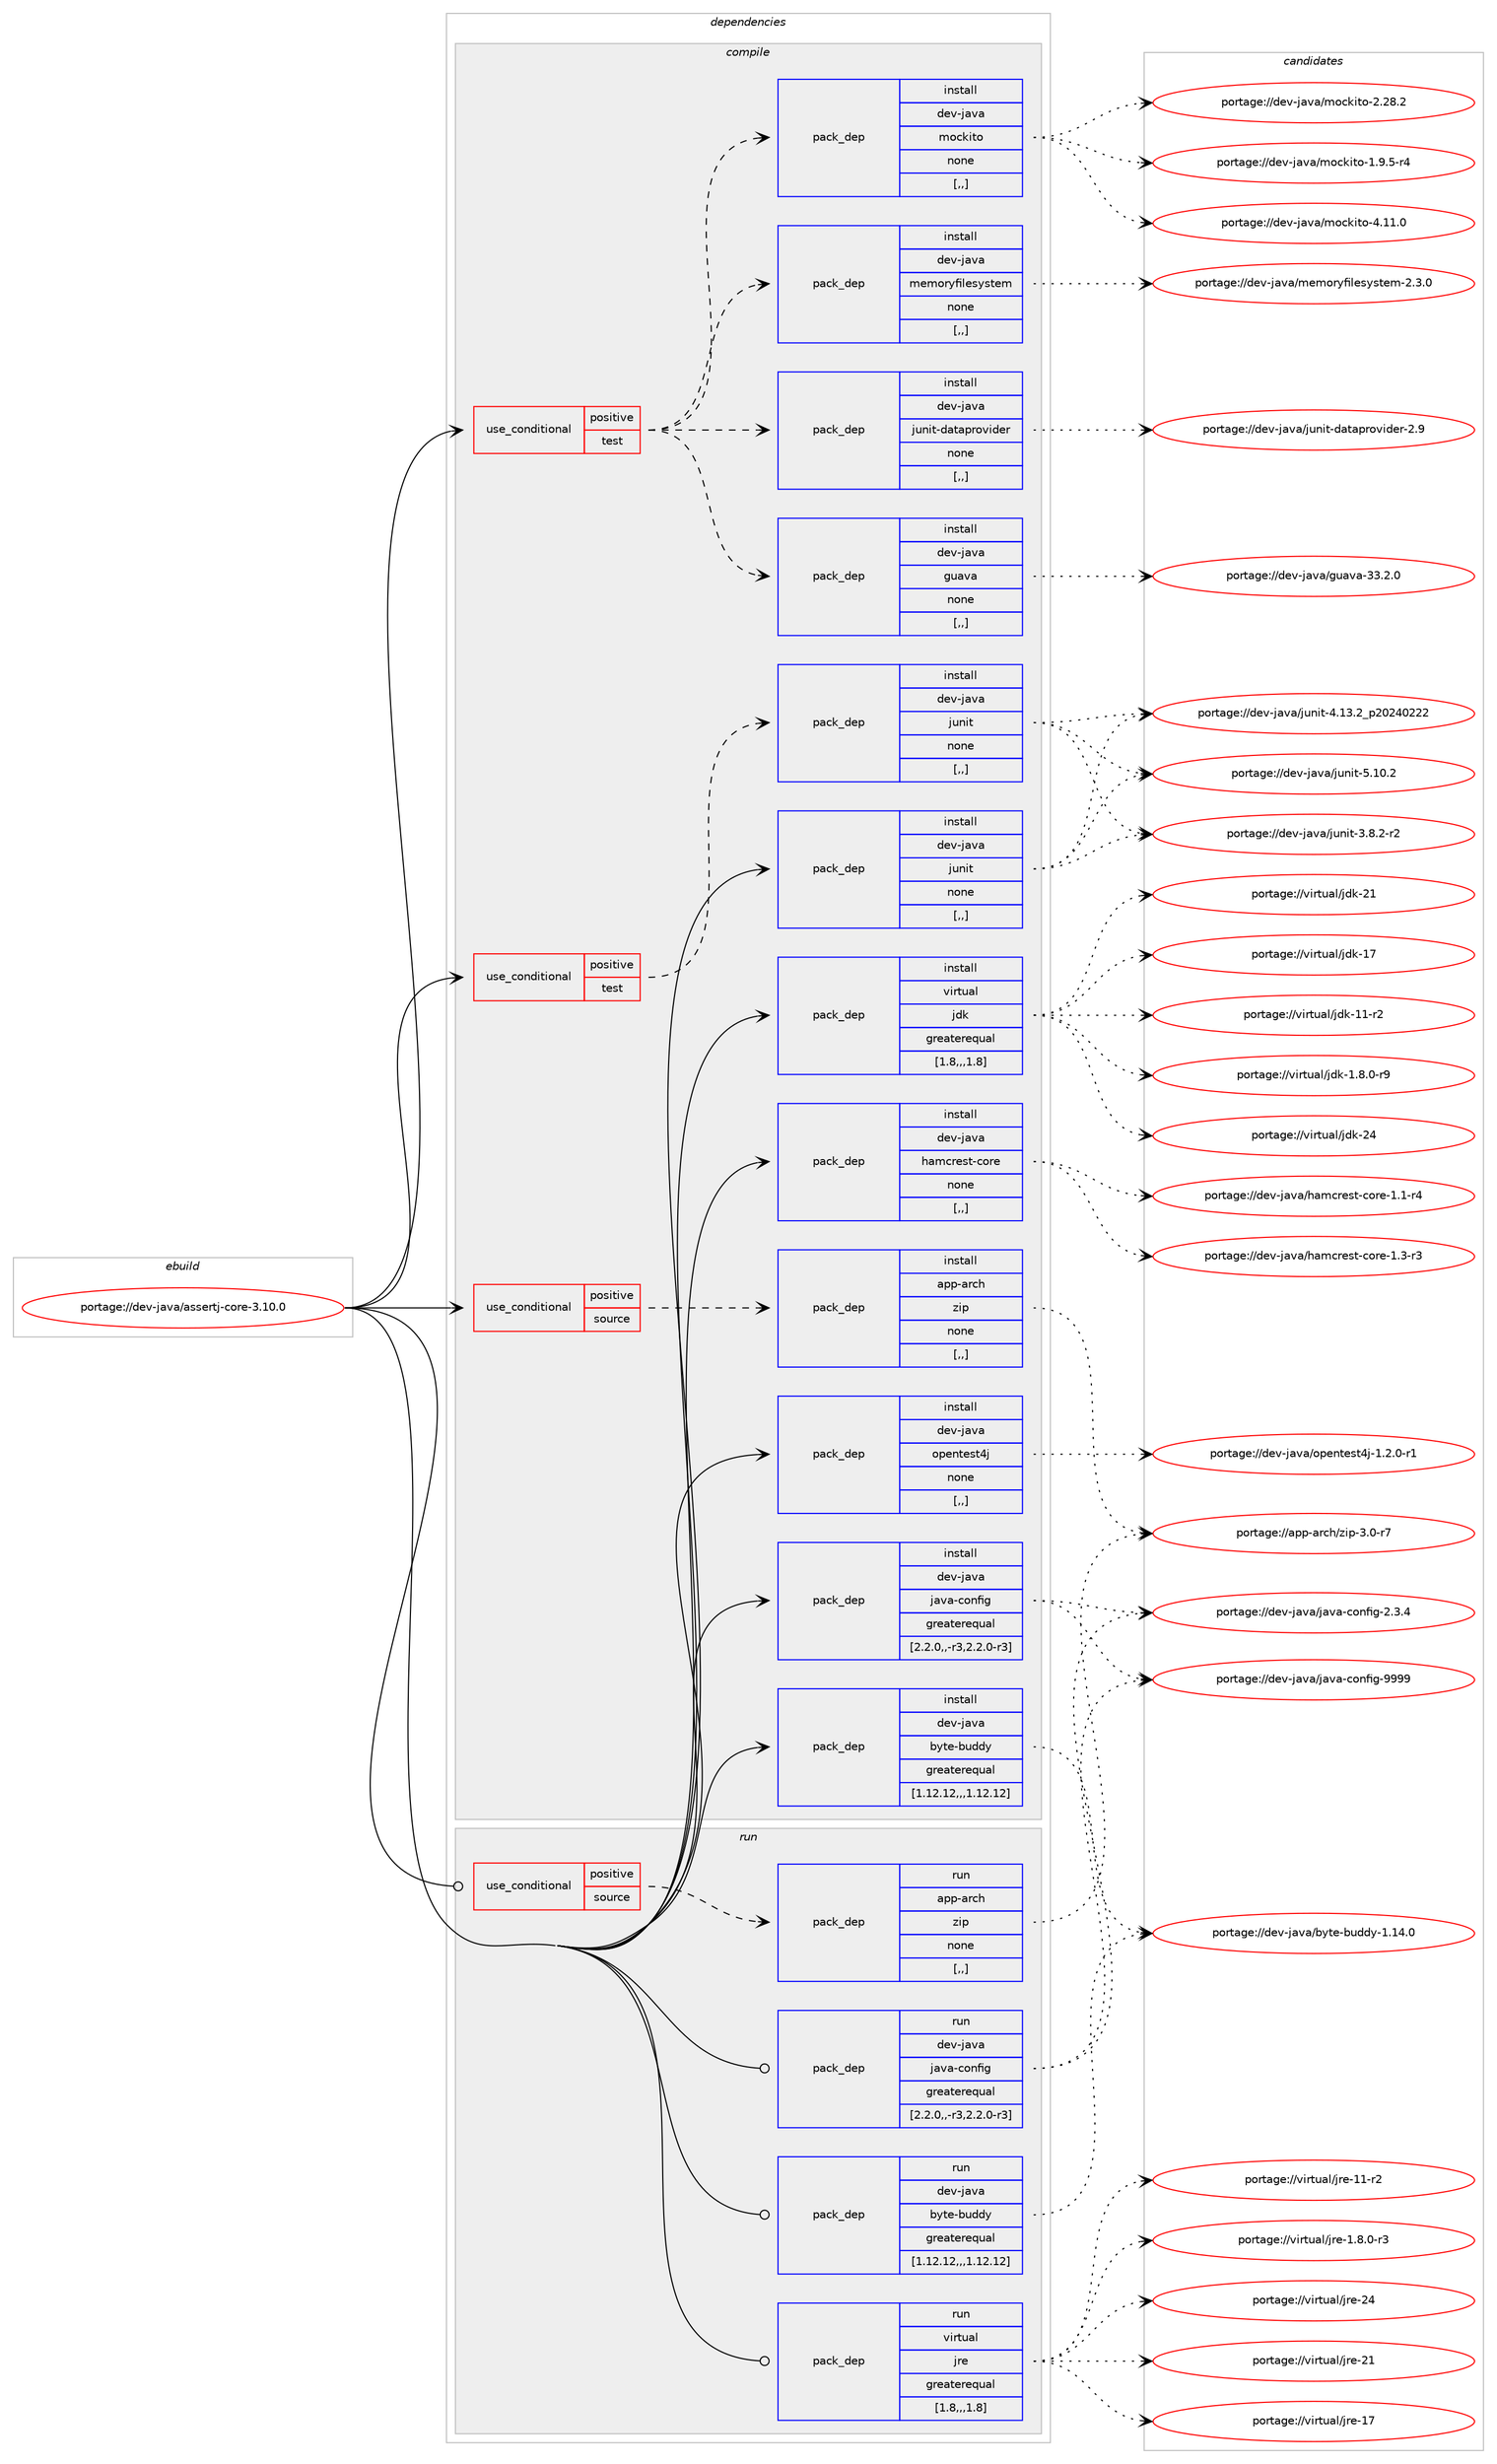 digraph prolog {

# *************
# Graph options
# *************

newrank=true;
concentrate=true;
compound=true;
graph [rankdir=LR,fontname=Helvetica,fontsize=10,ranksep=1.5];#, ranksep=2.5, nodesep=0.2];
edge  [arrowhead=vee];
node  [fontname=Helvetica,fontsize=10];

# **********
# The ebuild
# **********

subgraph cluster_leftcol {
color=gray;
label=<<i>ebuild</i>>;
id [label="portage://dev-java/assertj-core-3.10.0", color=red, width=4, href="../dev-java/assertj-core-3.10.0.svg"];
}

# ****************
# The dependencies
# ****************

subgraph cluster_midcol {
color=gray;
label=<<i>dependencies</i>>;
subgraph cluster_compile {
fillcolor="#eeeeee";
style=filled;
label=<<i>compile</i>>;
subgraph cond21468 {
dependency92825 [label=<<TABLE BORDER="0" CELLBORDER="1" CELLSPACING="0" CELLPADDING="4"><TR><TD ROWSPAN="3" CELLPADDING="10">use_conditional</TD></TR><TR><TD>positive</TD></TR><TR><TD>source</TD></TR></TABLE>>, shape=none, color=red];
subgraph pack70302 {
dependency92826 [label=<<TABLE BORDER="0" CELLBORDER="1" CELLSPACING="0" CELLPADDING="4" WIDTH="220"><TR><TD ROWSPAN="6" CELLPADDING="30">pack_dep</TD></TR><TR><TD WIDTH="110">install</TD></TR><TR><TD>app-arch</TD></TR><TR><TD>zip</TD></TR><TR><TD>none</TD></TR><TR><TD>[,,]</TD></TR></TABLE>>, shape=none, color=blue];
}
dependency92825:e -> dependency92826:w [weight=20,style="dashed",arrowhead="vee"];
}
id:e -> dependency92825:w [weight=20,style="solid",arrowhead="vee"];
subgraph cond21469 {
dependency92827 [label=<<TABLE BORDER="0" CELLBORDER="1" CELLSPACING="0" CELLPADDING="4"><TR><TD ROWSPAN="3" CELLPADDING="10">use_conditional</TD></TR><TR><TD>positive</TD></TR><TR><TD>test</TD></TR></TABLE>>, shape=none, color=red];
subgraph pack70303 {
dependency92828 [label=<<TABLE BORDER="0" CELLBORDER="1" CELLSPACING="0" CELLPADDING="4" WIDTH="220"><TR><TD ROWSPAN="6" CELLPADDING="30">pack_dep</TD></TR><TR><TD WIDTH="110">install</TD></TR><TR><TD>dev-java</TD></TR><TR><TD>guava</TD></TR><TR><TD>none</TD></TR><TR><TD>[,,]</TD></TR></TABLE>>, shape=none, color=blue];
}
dependency92827:e -> dependency92828:w [weight=20,style="dashed",arrowhead="vee"];
subgraph pack70304 {
dependency92829 [label=<<TABLE BORDER="0" CELLBORDER="1" CELLSPACING="0" CELLPADDING="4" WIDTH="220"><TR><TD ROWSPAN="6" CELLPADDING="30">pack_dep</TD></TR><TR><TD WIDTH="110">install</TD></TR><TR><TD>dev-java</TD></TR><TR><TD>junit-dataprovider</TD></TR><TR><TD>none</TD></TR><TR><TD>[,,]</TD></TR></TABLE>>, shape=none, color=blue];
}
dependency92827:e -> dependency92829:w [weight=20,style="dashed",arrowhead="vee"];
subgraph pack70305 {
dependency92830 [label=<<TABLE BORDER="0" CELLBORDER="1" CELLSPACING="0" CELLPADDING="4" WIDTH="220"><TR><TD ROWSPAN="6" CELLPADDING="30">pack_dep</TD></TR><TR><TD WIDTH="110">install</TD></TR><TR><TD>dev-java</TD></TR><TR><TD>memoryfilesystem</TD></TR><TR><TD>none</TD></TR><TR><TD>[,,]</TD></TR></TABLE>>, shape=none, color=blue];
}
dependency92827:e -> dependency92830:w [weight=20,style="dashed",arrowhead="vee"];
subgraph pack70306 {
dependency92831 [label=<<TABLE BORDER="0" CELLBORDER="1" CELLSPACING="0" CELLPADDING="4" WIDTH="220"><TR><TD ROWSPAN="6" CELLPADDING="30">pack_dep</TD></TR><TR><TD WIDTH="110">install</TD></TR><TR><TD>dev-java</TD></TR><TR><TD>mockito</TD></TR><TR><TD>none</TD></TR><TR><TD>[,,]</TD></TR></TABLE>>, shape=none, color=blue];
}
dependency92827:e -> dependency92831:w [weight=20,style="dashed",arrowhead="vee"];
}
id:e -> dependency92827:w [weight=20,style="solid",arrowhead="vee"];
subgraph cond21470 {
dependency92832 [label=<<TABLE BORDER="0" CELLBORDER="1" CELLSPACING="0" CELLPADDING="4"><TR><TD ROWSPAN="3" CELLPADDING="10">use_conditional</TD></TR><TR><TD>positive</TD></TR><TR><TD>test</TD></TR></TABLE>>, shape=none, color=red];
subgraph pack70307 {
dependency92833 [label=<<TABLE BORDER="0" CELLBORDER="1" CELLSPACING="0" CELLPADDING="4" WIDTH="220"><TR><TD ROWSPAN="6" CELLPADDING="30">pack_dep</TD></TR><TR><TD WIDTH="110">install</TD></TR><TR><TD>dev-java</TD></TR><TR><TD>junit</TD></TR><TR><TD>none</TD></TR><TR><TD>[,,]</TD></TR></TABLE>>, shape=none, color=blue];
}
dependency92832:e -> dependency92833:w [weight=20,style="dashed",arrowhead="vee"];
}
id:e -> dependency92832:w [weight=20,style="solid",arrowhead="vee"];
subgraph pack70308 {
dependency92834 [label=<<TABLE BORDER="0" CELLBORDER="1" CELLSPACING="0" CELLPADDING="4" WIDTH="220"><TR><TD ROWSPAN="6" CELLPADDING="30">pack_dep</TD></TR><TR><TD WIDTH="110">install</TD></TR><TR><TD>dev-java</TD></TR><TR><TD>byte-buddy</TD></TR><TR><TD>greaterequal</TD></TR><TR><TD>[1.12.12,,,1.12.12]</TD></TR></TABLE>>, shape=none, color=blue];
}
id:e -> dependency92834:w [weight=20,style="solid",arrowhead="vee"];
subgraph pack70309 {
dependency92835 [label=<<TABLE BORDER="0" CELLBORDER="1" CELLSPACING="0" CELLPADDING="4" WIDTH="220"><TR><TD ROWSPAN="6" CELLPADDING="30">pack_dep</TD></TR><TR><TD WIDTH="110">install</TD></TR><TR><TD>dev-java</TD></TR><TR><TD>hamcrest-core</TD></TR><TR><TD>none</TD></TR><TR><TD>[,,]</TD></TR></TABLE>>, shape=none, color=blue];
}
id:e -> dependency92835:w [weight=20,style="solid",arrowhead="vee"];
subgraph pack70310 {
dependency92836 [label=<<TABLE BORDER="0" CELLBORDER="1" CELLSPACING="0" CELLPADDING="4" WIDTH="220"><TR><TD ROWSPAN="6" CELLPADDING="30">pack_dep</TD></TR><TR><TD WIDTH="110">install</TD></TR><TR><TD>dev-java</TD></TR><TR><TD>java-config</TD></TR><TR><TD>greaterequal</TD></TR><TR><TD>[2.2.0,,-r3,2.2.0-r3]</TD></TR></TABLE>>, shape=none, color=blue];
}
id:e -> dependency92836:w [weight=20,style="solid",arrowhead="vee"];
subgraph pack70311 {
dependency92837 [label=<<TABLE BORDER="0" CELLBORDER="1" CELLSPACING="0" CELLPADDING="4" WIDTH="220"><TR><TD ROWSPAN="6" CELLPADDING="30">pack_dep</TD></TR><TR><TD WIDTH="110">install</TD></TR><TR><TD>dev-java</TD></TR><TR><TD>junit</TD></TR><TR><TD>none</TD></TR><TR><TD>[,,]</TD></TR></TABLE>>, shape=none, color=blue];
}
id:e -> dependency92837:w [weight=20,style="solid",arrowhead="vee"];
subgraph pack70312 {
dependency92838 [label=<<TABLE BORDER="0" CELLBORDER="1" CELLSPACING="0" CELLPADDING="4" WIDTH="220"><TR><TD ROWSPAN="6" CELLPADDING="30">pack_dep</TD></TR><TR><TD WIDTH="110">install</TD></TR><TR><TD>dev-java</TD></TR><TR><TD>opentest4j</TD></TR><TR><TD>none</TD></TR><TR><TD>[,,]</TD></TR></TABLE>>, shape=none, color=blue];
}
id:e -> dependency92838:w [weight=20,style="solid",arrowhead="vee"];
subgraph pack70313 {
dependency92839 [label=<<TABLE BORDER="0" CELLBORDER="1" CELLSPACING="0" CELLPADDING="4" WIDTH="220"><TR><TD ROWSPAN="6" CELLPADDING="30">pack_dep</TD></TR><TR><TD WIDTH="110">install</TD></TR><TR><TD>virtual</TD></TR><TR><TD>jdk</TD></TR><TR><TD>greaterequal</TD></TR><TR><TD>[1.8,,,1.8]</TD></TR></TABLE>>, shape=none, color=blue];
}
id:e -> dependency92839:w [weight=20,style="solid",arrowhead="vee"];
}
subgraph cluster_compileandrun {
fillcolor="#eeeeee";
style=filled;
label=<<i>compile and run</i>>;
}
subgraph cluster_run {
fillcolor="#eeeeee";
style=filled;
label=<<i>run</i>>;
subgraph cond21471 {
dependency92840 [label=<<TABLE BORDER="0" CELLBORDER="1" CELLSPACING="0" CELLPADDING="4"><TR><TD ROWSPAN="3" CELLPADDING="10">use_conditional</TD></TR><TR><TD>positive</TD></TR><TR><TD>source</TD></TR></TABLE>>, shape=none, color=red];
subgraph pack70314 {
dependency92841 [label=<<TABLE BORDER="0" CELLBORDER="1" CELLSPACING="0" CELLPADDING="4" WIDTH="220"><TR><TD ROWSPAN="6" CELLPADDING="30">pack_dep</TD></TR><TR><TD WIDTH="110">run</TD></TR><TR><TD>app-arch</TD></TR><TR><TD>zip</TD></TR><TR><TD>none</TD></TR><TR><TD>[,,]</TD></TR></TABLE>>, shape=none, color=blue];
}
dependency92840:e -> dependency92841:w [weight=20,style="dashed",arrowhead="vee"];
}
id:e -> dependency92840:w [weight=20,style="solid",arrowhead="odot"];
subgraph pack70315 {
dependency92842 [label=<<TABLE BORDER="0" CELLBORDER="1" CELLSPACING="0" CELLPADDING="4" WIDTH="220"><TR><TD ROWSPAN="6" CELLPADDING="30">pack_dep</TD></TR><TR><TD WIDTH="110">run</TD></TR><TR><TD>dev-java</TD></TR><TR><TD>byte-buddy</TD></TR><TR><TD>greaterequal</TD></TR><TR><TD>[1.12.12,,,1.12.12]</TD></TR></TABLE>>, shape=none, color=blue];
}
id:e -> dependency92842:w [weight=20,style="solid",arrowhead="odot"];
subgraph pack70316 {
dependency92843 [label=<<TABLE BORDER="0" CELLBORDER="1" CELLSPACING="0" CELLPADDING="4" WIDTH="220"><TR><TD ROWSPAN="6" CELLPADDING="30">pack_dep</TD></TR><TR><TD WIDTH="110">run</TD></TR><TR><TD>dev-java</TD></TR><TR><TD>java-config</TD></TR><TR><TD>greaterequal</TD></TR><TR><TD>[2.2.0,,-r3,2.2.0-r3]</TD></TR></TABLE>>, shape=none, color=blue];
}
id:e -> dependency92843:w [weight=20,style="solid",arrowhead="odot"];
subgraph pack70317 {
dependency92844 [label=<<TABLE BORDER="0" CELLBORDER="1" CELLSPACING="0" CELLPADDING="4" WIDTH="220"><TR><TD ROWSPAN="6" CELLPADDING="30">pack_dep</TD></TR><TR><TD WIDTH="110">run</TD></TR><TR><TD>virtual</TD></TR><TR><TD>jre</TD></TR><TR><TD>greaterequal</TD></TR><TR><TD>[1.8,,,1.8]</TD></TR></TABLE>>, shape=none, color=blue];
}
id:e -> dependency92844:w [weight=20,style="solid",arrowhead="odot"];
}
}

# **************
# The candidates
# **************

subgraph cluster_choices {
rank=same;
color=gray;
label=<<i>candidates</i>>;

subgraph choice70302 {
color=black;
nodesep=1;
choice9711211245971149910447122105112455146484511455 [label="portage://app-arch/zip-3.0-r7", color=red, width=4,href="../app-arch/zip-3.0-r7.svg"];
dependency92826:e -> choice9711211245971149910447122105112455146484511455:w [style=dotted,weight="100"];
}
subgraph choice70303 {
color=black;
nodesep=1;
choice10010111845106971189747103117971189745515146504648 [label="portage://dev-java/guava-33.2.0", color=red, width=4,href="../dev-java/guava-33.2.0.svg"];
dependency92828:e -> choice10010111845106971189747103117971189745515146504648:w [style=dotted,weight="100"];
}
subgraph choice70304 {
color=black;
nodesep=1;
choice1001011184510697118974710611711010511645100971169711211411111810510010111445504657 [label="portage://dev-java/junit-dataprovider-2.9", color=red, width=4,href="../dev-java/junit-dataprovider-2.9.svg"];
dependency92829:e -> choice1001011184510697118974710611711010511645100971169711211411111810510010111445504657:w [style=dotted,weight="100"];
}
subgraph choice70305 {
color=black;
nodesep=1;
choice10010111845106971189747109101109111114121102105108101115121115116101109455046514648 [label="portage://dev-java/memoryfilesystem-2.3.0", color=red, width=4,href="../dev-java/memoryfilesystem-2.3.0.svg"];
dependency92830:e -> choice10010111845106971189747109101109111114121102105108101115121115116101109455046514648:w [style=dotted,weight="100"];
}
subgraph choice70306 {
color=black;
nodesep=1;
choice100101118451069711897471091119910710511611145524649494648 [label="portage://dev-java/mockito-4.11.0", color=red, width=4,href="../dev-java/mockito-4.11.0.svg"];
choice100101118451069711897471091119910710511611145504650564650 [label="portage://dev-java/mockito-2.28.2", color=red, width=4,href="../dev-java/mockito-2.28.2.svg"];
choice10010111845106971189747109111991071051161114549465746534511452 [label="portage://dev-java/mockito-1.9.5-r4", color=red, width=4,href="../dev-java/mockito-1.9.5-r4.svg"];
dependency92831:e -> choice100101118451069711897471091119910710511611145524649494648:w [style=dotted,weight="100"];
dependency92831:e -> choice100101118451069711897471091119910710511611145504650564650:w [style=dotted,weight="100"];
dependency92831:e -> choice10010111845106971189747109111991071051161114549465746534511452:w [style=dotted,weight="100"];
}
subgraph choice70307 {
color=black;
nodesep=1;
choice1001011184510697118974710611711010511645534649484650 [label="portage://dev-java/junit-5.10.2", color=red, width=4,href="../dev-java/junit-5.10.2.svg"];
choice1001011184510697118974710611711010511645524649514650951125048505248505050 [label="portage://dev-java/junit-4.13.2_p20240222", color=red, width=4,href="../dev-java/junit-4.13.2_p20240222.svg"];
choice100101118451069711897471061171101051164551465646504511450 [label="portage://dev-java/junit-3.8.2-r2", color=red, width=4,href="../dev-java/junit-3.8.2-r2.svg"];
dependency92833:e -> choice1001011184510697118974710611711010511645534649484650:w [style=dotted,weight="100"];
dependency92833:e -> choice1001011184510697118974710611711010511645524649514650951125048505248505050:w [style=dotted,weight="100"];
dependency92833:e -> choice100101118451069711897471061171101051164551465646504511450:w [style=dotted,weight="100"];
}
subgraph choice70308 {
color=black;
nodesep=1;
choice1001011184510697118974798121116101459811710010012145494649524648 [label="portage://dev-java/byte-buddy-1.14.0", color=red, width=4,href="../dev-java/byte-buddy-1.14.0.svg"];
dependency92834:e -> choice1001011184510697118974798121116101459811710010012145494649524648:w [style=dotted,weight="100"];
}
subgraph choice70309 {
color=black;
nodesep=1;
choice1001011184510697118974710497109991141011151164599111114101454946514511451 [label="portage://dev-java/hamcrest-core-1.3-r3", color=red, width=4,href="../dev-java/hamcrest-core-1.3-r3.svg"];
choice1001011184510697118974710497109991141011151164599111114101454946494511452 [label="portage://dev-java/hamcrest-core-1.1-r4", color=red, width=4,href="../dev-java/hamcrest-core-1.1-r4.svg"];
dependency92835:e -> choice1001011184510697118974710497109991141011151164599111114101454946514511451:w [style=dotted,weight="100"];
dependency92835:e -> choice1001011184510697118974710497109991141011151164599111114101454946494511452:w [style=dotted,weight="100"];
}
subgraph choice70310 {
color=black;
nodesep=1;
choice10010111845106971189747106971189745991111101021051034557575757 [label="portage://dev-java/java-config-9999", color=red, width=4,href="../dev-java/java-config-9999.svg"];
choice1001011184510697118974710697118974599111110102105103455046514652 [label="portage://dev-java/java-config-2.3.4", color=red, width=4,href="../dev-java/java-config-2.3.4.svg"];
dependency92836:e -> choice10010111845106971189747106971189745991111101021051034557575757:w [style=dotted,weight="100"];
dependency92836:e -> choice1001011184510697118974710697118974599111110102105103455046514652:w [style=dotted,weight="100"];
}
subgraph choice70311 {
color=black;
nodesep=1;
choice1001011184510697118974710611711010511645534649484650 [label="portage://dev-java/junit-5.10.2", color=red, width=4,href="../dev-java/junit-5.10.2.svg"];
choice1001011184510697118974710611711010511645524649514650951125048505248505050 [label="portage://dev-java/junit-4.13.2_p20240222", color=red, width=4,href="../dev-java/junit-4.13.2_p20240222.svg"];
choice100101118451069711897471061171101051164551465646504511450 [label="portage://dev-java/junit-3.8.2-r2", color=red, width=4,href="../dev-java/junit-3.8.2-r2.svg"];
dependency92837:e -> choice1001011184510697118974710611711010511645534649484650:w [style=dotted,weight="100"];
dependency92837:e -> choice1001011184510697118974710611711010511645524649514650951125048505248505050:w [style=dotted,weight="100"];
dependency92837:e -> choice100101118451069711897471061171101051164551465646504511450:w [style=dotted,weight="100"];
}
subgraph choice70312 {
color=black;
nodesep=1;
choice10010111845106971189747111112101110116101115116521064549465046484511449 [label="portage://dev-java/opentest4j-1.2.0-r1", color=red, width=4,href="../dev-java/opentest4j-1.2.0-r1.svg"];
dependency92838:e -> choice10010111845106971189747111112101110116101115116521064549465046484511449:w [style=dotted,weight="100"];
}
subgraph choice70313 {
color=black;
nodesep=1;
choice1181051141161179710847106100107455052 [label="portage://virtual/jdk-24", color=red, width=4,href="../virtual/jdk-24.svg"];
choice1181051141161179710847106100107455049 [label="portage://virtual/jdk-21", color=red, width=4,href="../virtual/jdk-21.svg"];
choice1181051141161179710847106100107454955 [label="portage://virtual/jdk-17", color=red, width=4,href="../virtual/jdk-17.svg"];
choice11810511411611797108471061001074549494511450 [label="portage://virtual/jdk-11-r2", color=red, width=4,href="../virtual/jdk-11-r2.svg"];
choice11810511411611797108471061001074549465646484511457 [label="portage://virtual/jdk-1.8.0-r9", color=red, width=4,href="../virtual/jdk-1.8.0-r9.svg"];
dependency92839:e -> choice1181051141161179710847106100107455052:w [style=dotted,weight="100"];
dependency92839:e -> choice1181051141161179710847106100107455049:w [style=dotted,weight="100"];
dependency92839:e -> choice1181051141161179710847106100107454955:w [style=dotted,weight="100"];
dependency92839:e -> choice11810511411611797108471061001074549494511450:w [style=dotted,weight="100"];
dependency92839:e -> choice11810511411611797108471061001074549465646484511457:w [style=dotted,weight="100"];
}
subgraph choice70314 {
color=black;
nodesep=1;
choice9711211245971149910447122105112455146484511455 [label="portage://app-arch/zip-3.0-r7", color=red, width=4,href="../app-arch/zip-3.0-r7.svg"];
dependency92841:e -> choice9711211245971149910447122105112455146484511455:w [style=dotted,weight="100"];
}
subgraph choice70315 {
color=black;
nodesep=1;
choice1001011184510697118974798121116101459811710010012145494649524648 [label="portage://dev-java/byte-buddy-1.14.0", color=red, width=4,href="../dev-java/byte-buddy-1.14.0.svg"];
dependency92842:e -> choice1001011184510697118974798121116101459811710010012145494649524648:w [style=dotted,weight="100"];
}
subgraph choice70316 {
color=black;
nodesep=1;
choice10010111845106971189747106971189745991111101021051034557575757 [label="portage://dev-java/java-config-9999", color=red, width=4,href="../dev-java/java-config-9999.svg"];
choice1001011184510697118974710697118974599111110102105103455046514652 [label="portage://dev-java/java-config-2.3.4", color=red, width=4,href="../dev-java/java-config-2.3.4.svg"];
dependency92843:e -> choice10010111845106971189747106971189745991111101021051034557575757:w [style=dotted,weight="100"];
dependency92843:e -> choice1001011184510697118974710697118974599111110102105103455046514652:w [style=dotted,weight="100"];
}
subgraph choice70317 {
color=black;
nodesep=1;
choice1181051141161179710847106114101455052 [label="portage://virtual/jre-24", color=red, width=4,href="../virtual/jre-24.svg"];
choice1181051141161179710847106114101455049 [label="portage://virtual/jre-21", color=red, width=4,href="../virtual/jre-21.svg"];
choice1181051141161179710847106114101454955 [label="portage://virtual/jre-17", color=red, width=4,href="../virtual/jre-17.svg"];
choice11810511411611797108471061141014549494511450 [label="portage://virtual/jre-11-r2", color=red, width=4,href="../virtual/jre-11-r2.svg"];
choice11810511411611797108471061141014549465646484511451 [label="portage://virtual/jre-1.8.0-r3", color=red, width=4,href="../virtual/jre-1.8.0-r3.svg"];
dependency92844:e -> choice1181051141161179710847106114101455052:w [style=dotted,weight="100"];
dependency92844:e -> choice1181051141161179710847106114101455049:w [style=dotted,weight="100"];
dependency92844:e -> choice1181051141161179710847106114101454955:w [style=dotted,weight="100"];
dependency92844:e -> choice11810511411611797108471061141014549494511450:w [style=dotted,weight="100"];
dependency92844:e -> choice11810511411611797108471061141014549465646484511451:w [style=dotted,weight="100"];
}
}

}
